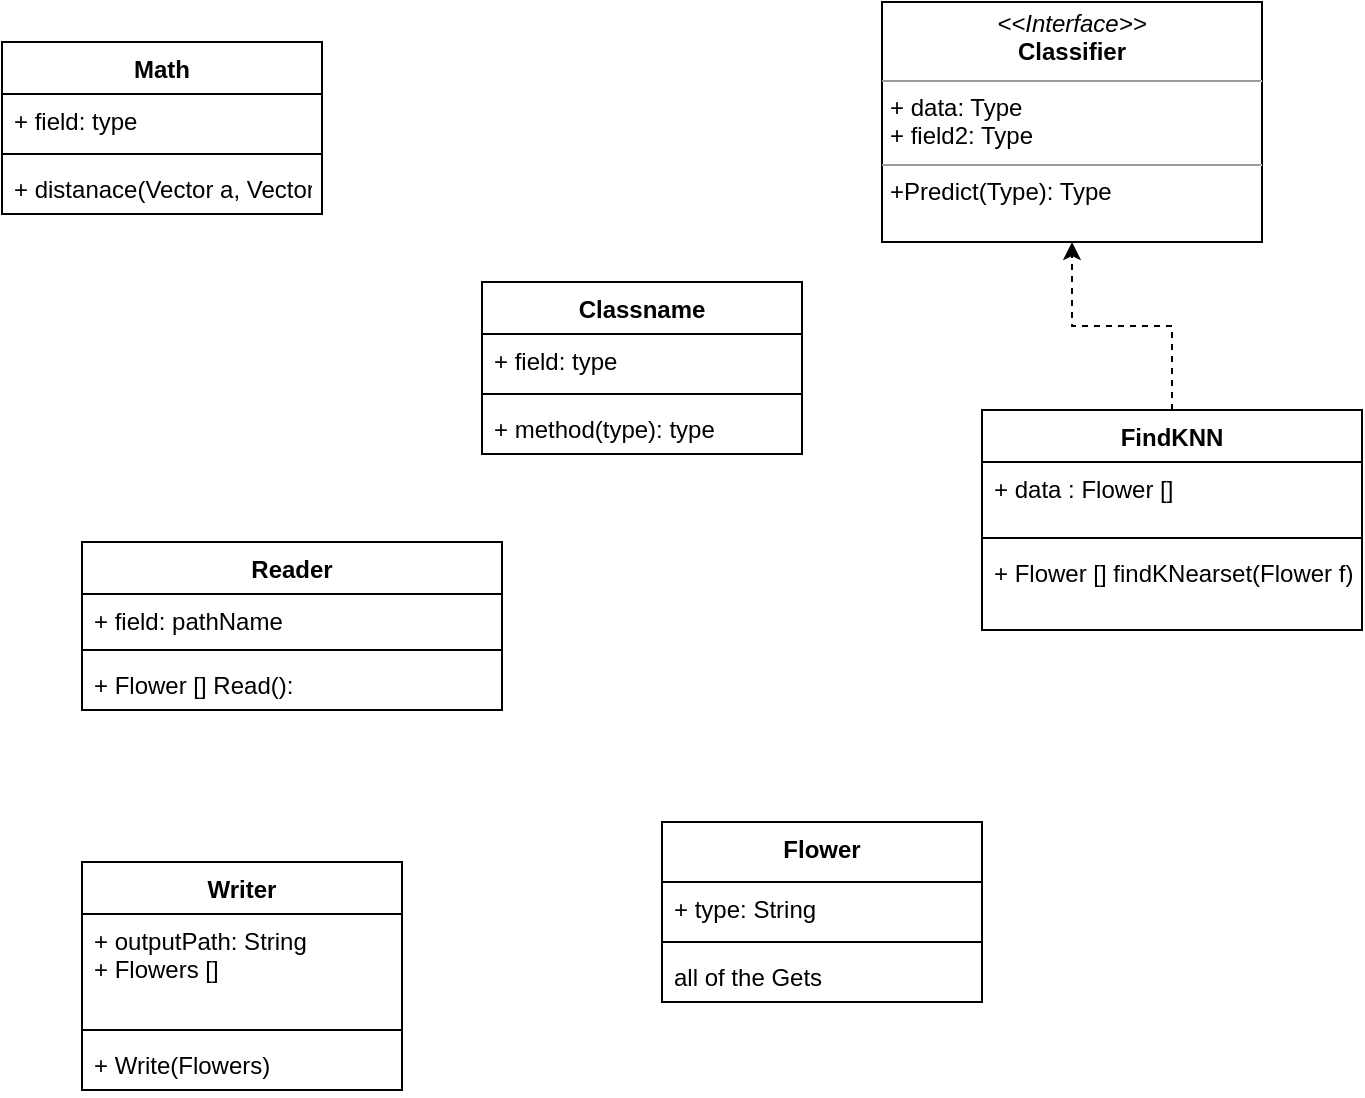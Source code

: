 <mxfile version="14.7.3" type="github"><diagram id="Vaib16N7KYPMl3haAlom" name="Page-1"><mxGraphModel dx="1186" dy="688" grid="1" gridSize="10" guides="1" tooltips="1" connect="1" arrows="1" fold="1" page="1" pageScale="1" pageWidth="850" pageHeight="1100" math="1" shadow="0"><root><mxCell id="0"/><mxCell id="1" parent="0"/><mxCell id="groCUbwnjQ1cTNCeCgvJ-2" value="Reader" style="swimlane;fontStyle=1;align=center;verticalAlign=top;childLayout=stackLayout;horizontal=1;startSize=26;horizontalStack=0;resizeParent=1;resizeParentMax=0;resizeLast=0;collapsible=1;marginBottom=0;" vertex="1" parent="1"><mxGeometry x="100" y="400" width="210" height="84" as="geometry"><mxRectangle x="190" y="420" width="70" height="26" as="alternateBounds"/></mxGeometry></mxCell><mxCell id="groCUbwnjQ1cTNCeCgvJ-3" value="+ field: pathName&#10;" style="text;strokeColor=none;fillColor=none;align=left;verticalAlign=top;spacingLeft=4;spacingRight=4;overflow=hidden;rotatable=0;points=[[0,0.5],[1,0.5]];portConstraint=eastwest;" vertex="1" parent="groCUbwnjQ1cTNCeCgvJ-2"><mxGeometry y="26" width="210" height="24" as="geometry"/></mxCell><mxCell id="groCUbwnjQ1cTNCeCgvJ-4" value="" style="line;strokeWidth=1;fillColor=none;align=left;verticalAlign=middle;spacingTop=-1;spacingLeft=3;spacingRight=3;rotatable=0;labelPosition=right;points=[];portConstraint=eastwest;" vertex="1" parent="groCUbwnjQ1cTNCeCgvJ-2"><mxGeometry y="50" width="210" height="8" as="geometry"/></mxCell><mxCell id="groCUbwnjQ1cTNCeCgvJ-5" value="+ Flower [] Read():" style="text;strokeColor=none;fillColor=none;align=left;verticalAlign=top;spacingLeft=4;spacingRight=4;overflow=hidden;rotatable=0;points=[[0,0.5],[1,0.5]];portConstraint=eastwest;" vertex="1" parent="groCUbwnjQ1cTNCeCgvJ-2"><mxGeometry y="58" width="210" height="26" as="geometry"/></mxCell><mxCell id="groCUbwnjQ1cTNCeCgvJ-31" style="edgeStyle=orthogonalEdgeStyle;rounded=0;orthogonalLoop=1;jettySize=auto;html=1;exitX=0.5;exitY=0;exitDx=0;exitDy=0;dashed=1;entryX=0.5;entryY=1;entryDx=0;entryDy=0;" edge="1" parent="1" source="groCUbwnjQ1cTNCeCgvJ-27" target="groCUbwnjQ1cTNCeCgvJ-44"><mxGeometry relative="1" as="geometry"><mxPoint x="375" y="270" as="targetPoint"/></mxGeometry></mxCell><mxCell id="groCUbwnjQ1cTNCeCgvJ-27" value="FindKNN" style="swimlane;fontStyle=1;align=center;verticalAlign=top;childLayout=stackLayout;horizontal=1;startSize=26;horizontalStack=0;resizeParent=1;resizeParentMax=0;resizeLast=0;collapsible=1;marginBottom=0;" vertex="1" parent="1"><mxGeometry x="550" y="334" width="190" height="110" as="geometry"/></mxCell><mxCell id="groCUbwnjQ1cTNCeCgvJ-28" value="+ data : Flower []" style="text;strokeColor=none;fillColor=none;align=left;verticalAlign=top;spacingLeft=4;spacingRight=4;overflow=hidden;rotatable=0;points=[[0,0.5],[1,0.5]];portConstraint=eastwest;" vertex="1" parent="groCUbwnjQ1cTNCeCgvJ-27"><mxGeometry y="26" width="190" height="34" as="geometry"/></mxCell><mxCell id="groCUbwnjQ1cTNCeCgvJ-29" value="" style="line;strokeWidth=1;fillColor=none;align=left;verticalAlign=middle;spacingTop=-1;spacingLeft=3;spacingRight=3;rotatable=0;labelPosition=right;points=[];portConstraint=eastwest;" vertex="1" parent="groCUbwnjQ1cTNCeCgvJ-27"><mxGeometry y="60" width="190" height="8" as="geometry"/></mxCell><mxCell id="groCUbwnjQ1cTNCeCgvJ-30" value="+ Flower [] findKNearset(Flower f)&#10;" style="text;strokeColor=none;fillColor=none;align=left;verticalAlign=top;spacingLeft=4;spacingRight=4;overflow=hidden;rotatable=0;points=[[0,0.5],[1,0.5]];portConstraint=eastwest;" vertex="1" parent="groCUbwnjQ1cTNCeCgvJ-27"><mxGeometry y="68" width="190" height="42" as="geometry"/></mxCell><mxCell id="groCUbwnjQ1cTNCeCgvJ-32" value="Flower" style="swimlane;fontStyle=1;align=center;verticalAlign=top;childLayout=stackLayout;horizontal=1;startSize=30;horizontalStack=0;resizeParent=1;resizeParentMax=0;resizeLast=0;collapsible=1;marginBottom=0;" vertex="1" parent="1"><mxGeometry x="390" y="540" width="160" height="90" as="geometry"/></mxCell><mxCell id="groCUbwnjQ1cTNCeCgvJ-33" value="+ type: String&#10;" style="text;strokeColor=none;fillColor=none;align=left;verticalAlign=top;spacingLeft=4;spacingRight=4;overflow=hidden;rotatable=0;points=[[0,0.5],[1,0.5]];portConstraint=eastwest;" vertex="1" parent="groCUbwnjQ1cTNCeCgvJ-32"><mxGeometry y="30" width="160" height="26" as="geometry"/></mxCell><mxCell id="groCUbwnjQ1cTNCeCgvJ-34" value="" style="line;strokeWidth=1;fillColor=none;align=left;verticalAlign=middle;spacingTop=-1;spacingLeft=3;spacingRight=3;rotatable=0;labelPosition=right;points=[];portConstraint=eastwest;" vertex="1" parent="groCUbwnjQ1cTNCeCgvJ-32"><mxGeometry y="56" width="160" height="8" as="geometry"/></mxCell><mxCell id="groCUbwnjQ1cTNCeCgvJ-35" value="all of the Gets" style="text;strokeColor=none;fillColor=none;align=left;verticalAlign=top;spacingLeft=4;spacingRight=4;overflow=hidden;rotatable=0;points=[[0,0.5],[1,0.5]];portConstraint=eastwest;" vertex="1" parent="groCUbwnjQ1cTNCeCgvJ-32"><mxGeometry y="64" width="160" height="26" as="geometry"/></mxCell><mxCell id="groCUbwnjQ1cTNCeCgvJ-36" value="Writer" style="swimlane;fontStyle=1;align=center;verticalAlign=top;childLayout=stackLayout;horizontal=1;startSize=26;horizontalStack=0;resizeParent=1;resizeParentMax=0;resizeLast=0;collapsible=1;marginBottom=0;" vertex="1" parent="1"><mxGeometry x="100" y="560" width="160" height="114" as="geometry"/></mxCell><mxCell id="groCUbwnjQ1cTNCeCgvJ-37" value="+ outputPath: String&#10;+ Flowers [] " style="text;strokeColor=none;fillColor=none;align=left;verticalAlign=top;spacingLeft=4;spacingRight=4;overflow=hidden;rotatable=0;points=[[0,0.5],[1,0.5]];portConstraint=eastwest;" vertex="1" parent="groCUbwnjQ1cTNCeCgvJ-36"><mxGeometry y="26" width="160" height="54" as="geometry"/></mxCell><mxCell id="groCUbwnjQ1cTNCeCgvJ-38" value="" style="line;strokeWidth=1;fillColor=none;align=left;verticalAlign=middle;spacingTop=-1;spacingLeft=3;spacingRight=3;rotatable=0;labelPosition=right;points=[];portConstraint=eastwest;" vertex="1" parent="groCUbwnjQ1cTNCeCgvJ-36"><mxGeometry y="80" width="160" height="8" as="geometry"/></mxCell><mxCell id="groCUbwnjQ1cTNCeCgvJ-39" value="+ Write(Flowers)" style="text;strokeColor=none;fillColor=none;align=left;verticalAlign=top;spacingLeft=4;spacingRight=4;overflow=hidden;rotatable=0;points=[[0,0.5],[1,0.5]];portConstraint=eastwest;" vertex="1" parent="groCUbwnjQ1cTNCeCgvJ-36"><mxGeometry y="88" width="160" height="26" as="geometry"/></mxCell><mxCell id="groCUbwnjQ1cTNCeCgvJ-40" value="Math" style="swimlane;fontStyle=1;align=center;verticalAlign=top;childLayout=stackLayout;horizontal=1;startSize=26;horizontalStack=0;resizeParent=1;resizeParentMax=0;resizeLast=0;collapsible=1;marginBottom=0;" vertex="1" parent="1"><mxGeometry x="60" y="150" width="160" height="86" as="geometry"/></mxCell><mxCell id="groCUbwnjQ1cTNCeCgvJ-41" value="+ field: type" style="text;strokeColor=none;fillColor=none;align=left;verticalAlign=top;spacingLeft=4;spacingRight=4;overflow=hidden;rotatable=0;points=[[0,0.5],[1,0.5]];portConstraint=eastwest;" vertex="1" parent="groCUbwnjQ1cTNCeCgvJ-40"><mxGeometry y="26" width="160" height="26" as="geometry"/></mxCell><mxCell id="groCUbwnjQ1cTNCeCgvJ-42" value="" style="line;strokeWidth=1;fillColor=none;align=left;verticalAlign=middle;spacingTop=-1;spacingLeft=3;spacingRight=3;rotatable=0;labelPosition=right;points=[];portConstraint=eastwest;" vertex="1" parent="groCUbwnjQ1cTNCeCgvJ-40"><mxGeometry y="52" width="160" height="8" as="geometry"/></mxCell><mxCell id="groCUbwnjQ1cTNCeCgvJ-43" value="+ distanace(Vector a, Vector b)" style="text;strokeColor=none;fillColor=none;align=left;verticalAlign=top;spacingLeft=4;spacingRight=4;overflow=hidden;rotatable=0;points=[[0,0.5],[1,0.5]];portConstraint=eastwest;" vertex="1" parent="groCUbwnjQ1cTNCeCgvJ-40"><mxGeometry y="60" width="160" height="26" as="geometry"/></mxCell><mxCell id="groCUbwnjQ1cTNCeCgvJ-44" value="&lt;p style=&quot;margin: 0px ; margin-top: 4px ; text-align: center&quot;&gt;&lt;i&gt;&amp;lt;&amp;lt;Interface&amp;gt;&amp;gt;&lt;/i&gt;&lt;br&gt;&lt;b&gt;Classifier&lt;/b&gt;&lt;/p&gt;&lt;hr size=&quot;1&quot;&gt;&lt;p style=&quot;margin: 0px ; margin-left: 4px&quot;&gt;+ data: Type&lt;br&gt;+ field2: Type&lt;/p&gt;&lt;hr size=&quot;1&quot;&gt;&lt;p style=&quot;margin: 0px ; margin-left: 4px&quot;&gt;+Predict(Type): Type&lt;br&gt;&lt;br&gt;&lt;/p&gt;" style="verticalAlign=top;align=left;overflow=fill;fontSize=12;fontFamily=Helvetica;html=1;" vertex="1" parent="1"><mxGeometry x="500" y="130" width="190" height="120" as="geometry"/></mxCell><mxCell id="groCUbwnjQ1cTNCeCgvJ-45" value="Classname" style="swimlane;fontStyle=1;align=center;verticalAlign=top;childLayout=stackLayout;horizontal=1;startSize=26;horizontalStack=0;resizeParent=1;resizeParentMax=0;resizeLast=0;collapsible=1;marginBottom=0;" vertex="1" parent="1"><mxGeometry x="300" y="270" width="160" height="86" as="geometry"/></mxCell><mxCell id="groCUbwnjQ1cTNCeCgvJ-46" value="+ field: type" style="text;strokeColor=none;fillColor=none;align=left;verticalAlign=top;spacingLeft=4;spacingRight=4;overflow=hidden;rotatable=0;points=[[0,0.5],[1,0.5]];portConstraint=eastwest;" vertex="1" parent="groCUbwnjQ1cTNCeCgvJ-45"><mxGeometry y="26" width="160" height="26" as="geometry"/></mxCell><mxCell id="groCUbwnjQ1cTNCeCgvJ-47" value="" style="line;strokeWidth=1;fillColor=none;align=left;verticalAlign=middle;spacingTop=-1;spacingLeft=3;spacingRight=3;rotatable=0;labelPosition=right;points=[];portConstraint=eastwest;" vertex="1" parent="groCUbwnjQ1cTNCeCgvJ-45"><mxGeometry y="52" width="160" height="8" as="geometry"/></mxCell><mxCell id="groCUbwnjQ1cTNCeCgvJ-48" value="+ method(type): type" style="text;strokeColor=none;fillColor=none;align=left;verticalAlign=top;spacingLeft=4;spacingRight=4;overflow=hidden;rotatable=0;points=[[0,0.5],[1,0.5]];portConstraint=eastwest;" vertex="1" parent="groCUbwnjQ1cTNCeCgvJ-45"><mxGeometry y="60" width="160" height="26" as="geometry"/></mxCell></root></mxGraphModel></diagram></mxfile>